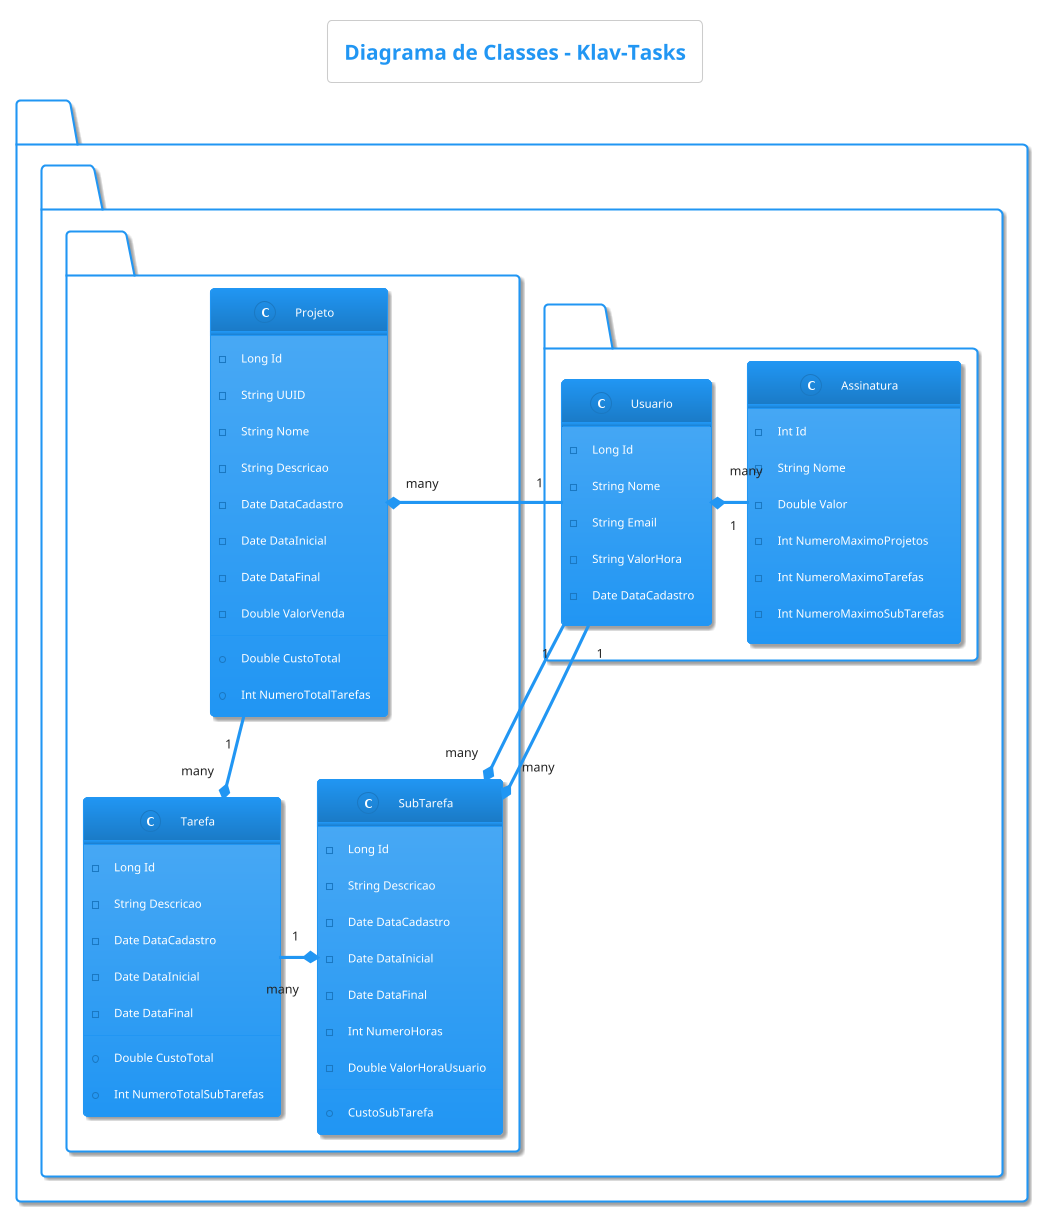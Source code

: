 @startuml
!theme materia

skin rose

title Diagrama de Classes - Klav-Tasks

package com.klav.users {

  class Assinatura {
    -{field} Int Id
    -{field} String Nome
    -{field} Double Valor
    -{field} Int NumeroMaximoProjetos
    -{field} Int NumeroMaximoTarefas
    -{field} Int NumeroMaximoSubTarefas
  }
  
  class Usuario {
    -{field} Long Id
    -{field} String Nome
    -{field} String Email
    -{field} String ValorHora
    -{field} Date DataCadastro
  }
}

package com.klav.tasks {
  
  class Projeto {
    -{field} Long Id
    -{field} String UUID
    -{field} String Nome
    -{field} String Descricao
    -{field} Date DataCadastro
    -{field} Date DataInicial
    -{field} Date DataFinal
    -{field} Double ValorVenda
    +{method} Double CustoTotal
    +{method} Int NumeroTotalTarefas
  }
  
  class Tarefa {
    -{field} Long Id
    -{field} String Descricao
    -{field} Date DataCadastro
    -{field} Date DataInicial
    -{field} Date DataFinal
    +{method} Double CustoTotal
    +{method} Int NumeroTotalSubTarefas
  }
  
  class SubTarefa {
    -{field} Long Id
    -{field} String Descricao
    -{field} Date DataCadastro
    -{field} Date DataInicial
    -{field} Date DataFinal
    -{field} Int NumeroHoras
    -{field} Double ValorHoraUsuario
    +{method} CustoSubTarefa
  }
}

Assinatura "1" -left-* "many" Usuario
Usuario "1" -left-* "many" Projeto
Projeto "1" --* "many" Tarefa
Tarefa "1" -right-* "many" SubTarefa
Usuario "1" --* "many" SubTarefa
Usuario "1" --* "many" SubTarefa
@enduml
